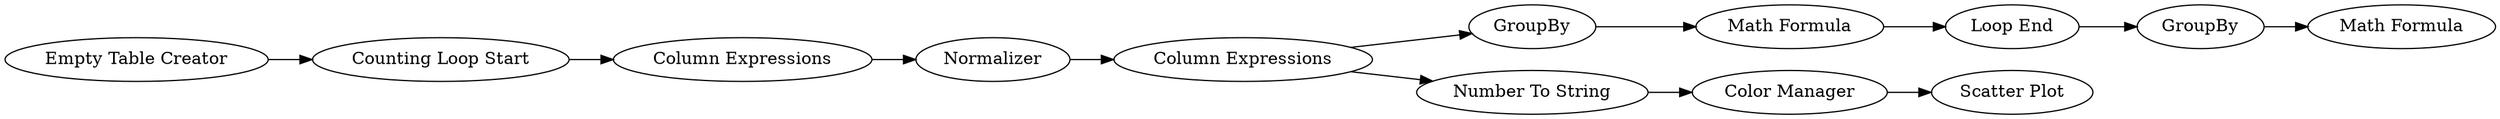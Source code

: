 digraph {
	12 -> 13
	7 -> 8
	4 -> 14
	8 -> 9
	2 -> 6
	10 -> 4
	14 -> 15
	11 -> 12
	9 -> 10
	6 -> 7
	5 -> 2
	8 -> 11
	5 [label="Empty Table Creator"]
	13 [label="Scatter Plot"]
	7 [label=Normalizer]
	9 [label=GroupBy]
	11 [label="Number To String"]
	4 [label="Loop End"]
	6 [label="Column Expressions"]
	8 [label="Column Expressions"]
	15 [label="Math Formula"]
	14 [label=GroupBy]
	12 [label="Color Manager"]
	2 [label="Counting Loop Start"]
	10 [label="Math Formula"]
	rankdir=LR
}
